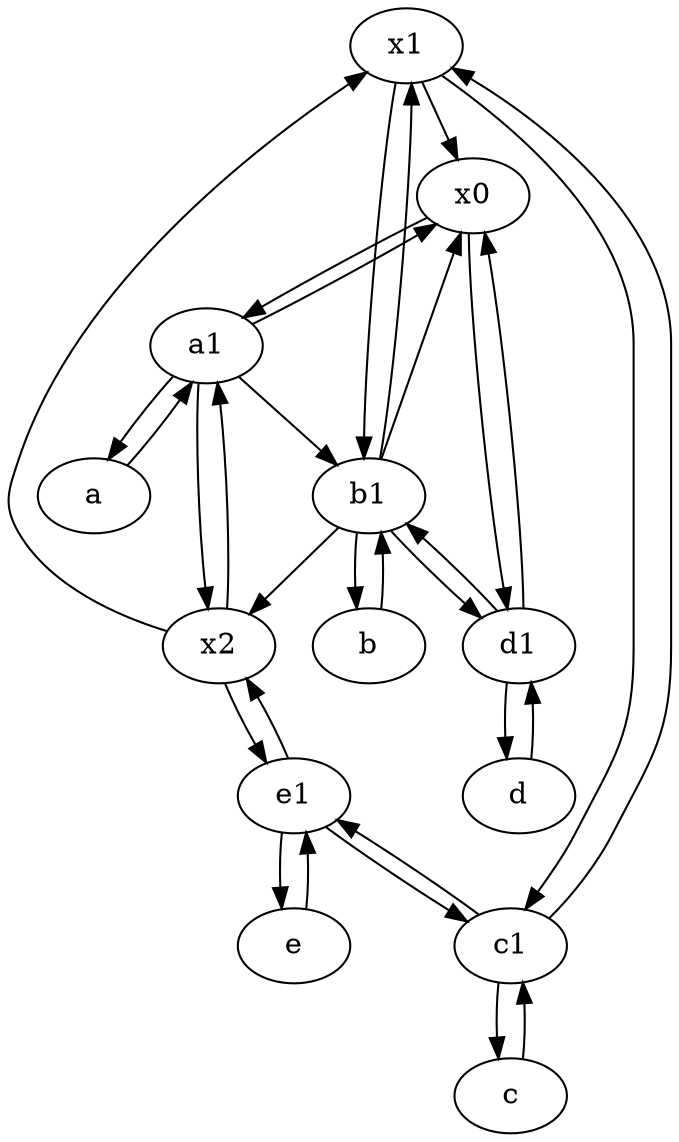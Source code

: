 digraph  {
	x1;
	e1 [pos="25,45!"];
	x0;
	c1 [pos="30,15!"];
	b [pos="50,20!"];
	c [pos="20,10!"];
	x2;
	d [pos="20,30!"];
	a1 [pos="40,15!"];
	a [pos="40,10!"];
	b1 [pos="45,20!"];
	e [pos="30,50!"];
	d1 [pos="25,30!"];
	e -> e1;
	x2 -> x1;
	x2 -> e1;
	e1 -> e;
	c1 -> e1;
	a1 -> b1;
	b1 -> x2;
	b1 -> x1;
	a -> a1;
	b1 -> d1;
	a1 -> x0;
	c1 -> c;
	c -> c1;
	x0 -> d1;
	b -> b1;
	x0 -> a1;
	d1 -> b1;
	a1 -> x2;
	b1 -> x0;
	a1 -> a;
	e1 -> x2;
	x1 -> x0;
	x1 -> c1;
	d1 -> d;
	b1 -> b;
	x1 -> b1;
	d1 -> x0;
	x2 -> a1;
	c1 -> x1;
	e1 -> c1;
	d -> d1;

	}
